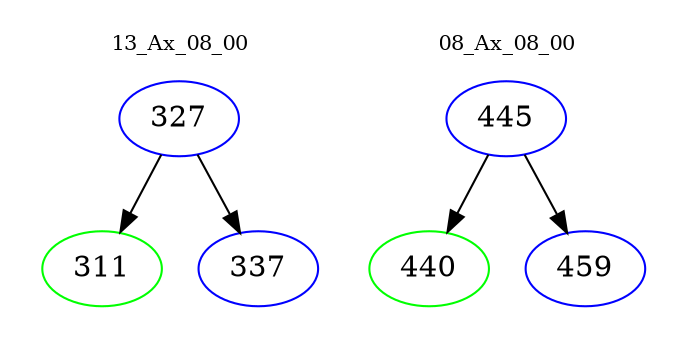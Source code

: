 digraph{
subgraph cluster_0 {
color = white
label = "13_Ax_08_00";
fontsize=10;
T0_327 [label="327", color="blue"]
T0_327 -> T0_311 [color="black"]
T0_311 [label="311", color="green"]
T0_327 -> T0_337 [color="black"]
T0_337 [label="337", color="blue"]
}
subgraph cluster_1 {
color = white
label = "08_Ax_08_00";
fontsize=10;
T1_445 [label="445", color="blue"]
T1_445 -> T1_440 [color="black"]
T1_440 [label="440", color="green"]
T1_445 -> T1_459 [color="black"]
T1_459 [label="459", color="blue"]
}
}
